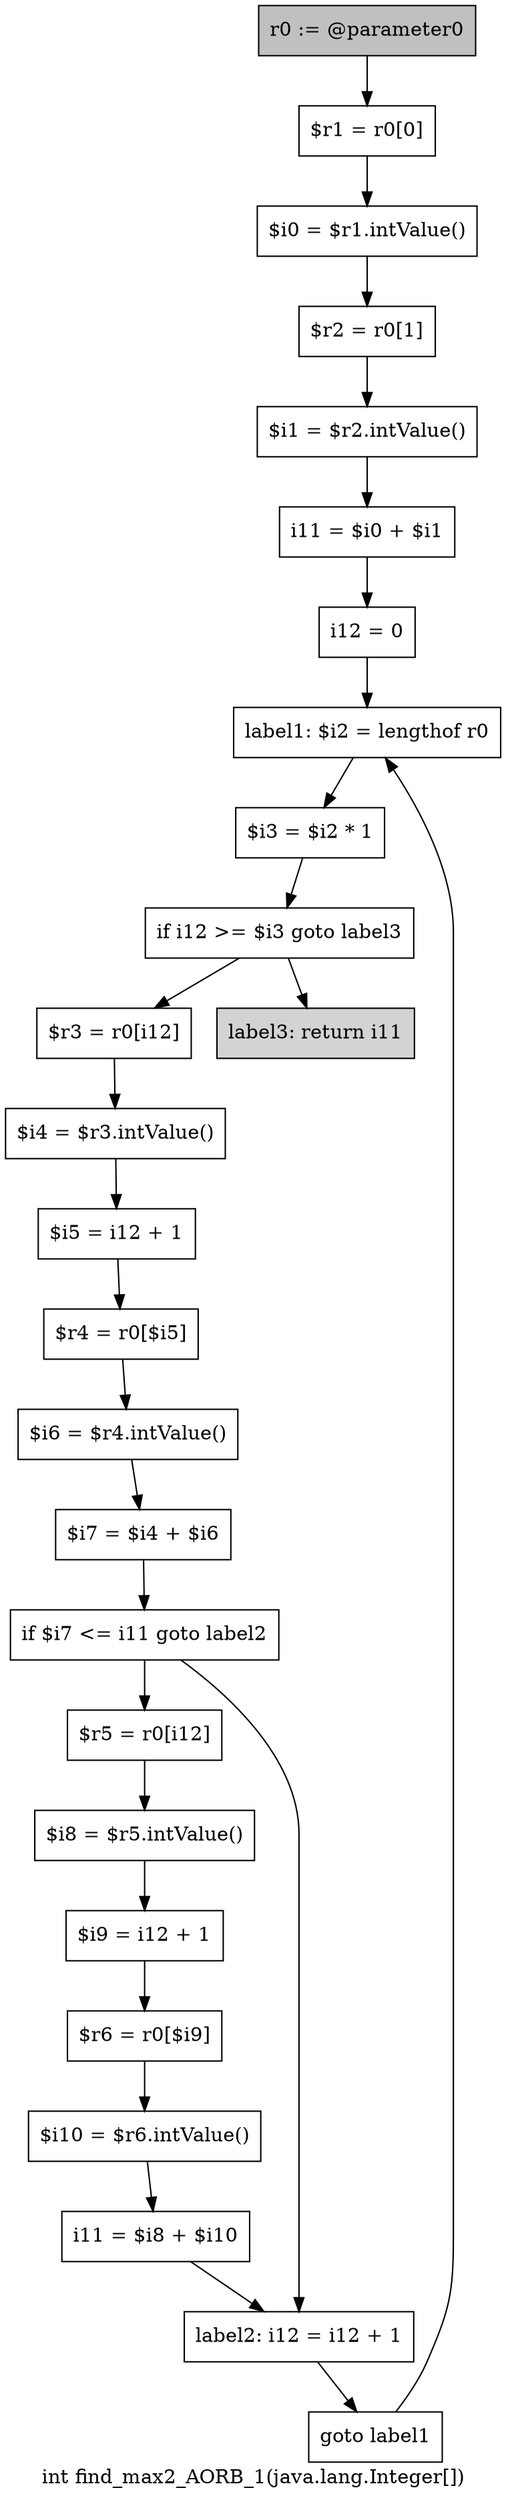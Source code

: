 digraph "int find_max2_AORB_1(java.lang.Integer[])" {
    label="int find_max2_AORB_1(java.lang.Integer[])";
    node [shape=box];
    "0" [style=filled,fillcolor=gray,label="r0 := @parameter0",];
    "1" [label="$r1 = r0[0]",];
    "0"->"1";
    "2" [label="$i0 = $r1.intValue()",];
    "1"->"2";
    "3" [label="$r2 = r0[1]",];
    "2"->"3";
    "4" [label="$i1 = $r2.intValue()",];
    "3"->"4";
    "5" [label="i11 = $i0 + $i1",];
    "4"->"5";
    "6" [label="i12 = 0",];
    "5"->"6";
    "7" [label="label1: $i2 = lengthof r0",];
    "6"->"7";
    "8" [label="$i3 = $i2 * 1",];
    "7"->"8";
    "9" [label="if i12 >= $i3 goto label3",];
    "8"->"9";
    "10" [label="$r3 = r0[i12]",];
    "9"->"10";
    "25" [style=filled,fillcolor=lightgray,label="label3: return i11",];
    "9"->"25";
    "11" [label="$i4 = $r3.intValue()",];
    "10"->"11";
    "12" [label="$i5 = i12 + 1",];
    "11"->"12";
    "13" [label="$r4 = r0[$i5]",];
    "12"->"13";
    "14" [label="$i6 = $r4.intValue()",];
    "13"->"14";
    "15" [label="$i7 = $i4 + $i6",];
    "14"->"15";
    "16" [label="if $i7 <= i11 goto label2",];
    "15"->"16";
    "17" [label="$r5 = r0[i12]",];
    "16"->"17";
    "23" [label="label2: i12 = i12 + 1",];
    "16"->"23";
    "18" [label="$i8 = $r5.intValue()",];
    "17"->"18";
    "19" [label="$i9 = i12 + 1",];
    "18"->"19";
    "20" [label="$r6 = r0[$i9]",];
    "19"->"20";
    "21" [label="$i10 = $r6.intValue()",];
    "20"->"21";
    "22" [label="i11 = $i8 + $i10",];
    "21"->"22";
    "22"->"23";
    "24" [label="goto label1",];
    "23"->"24";
    "24"->"7";
}
